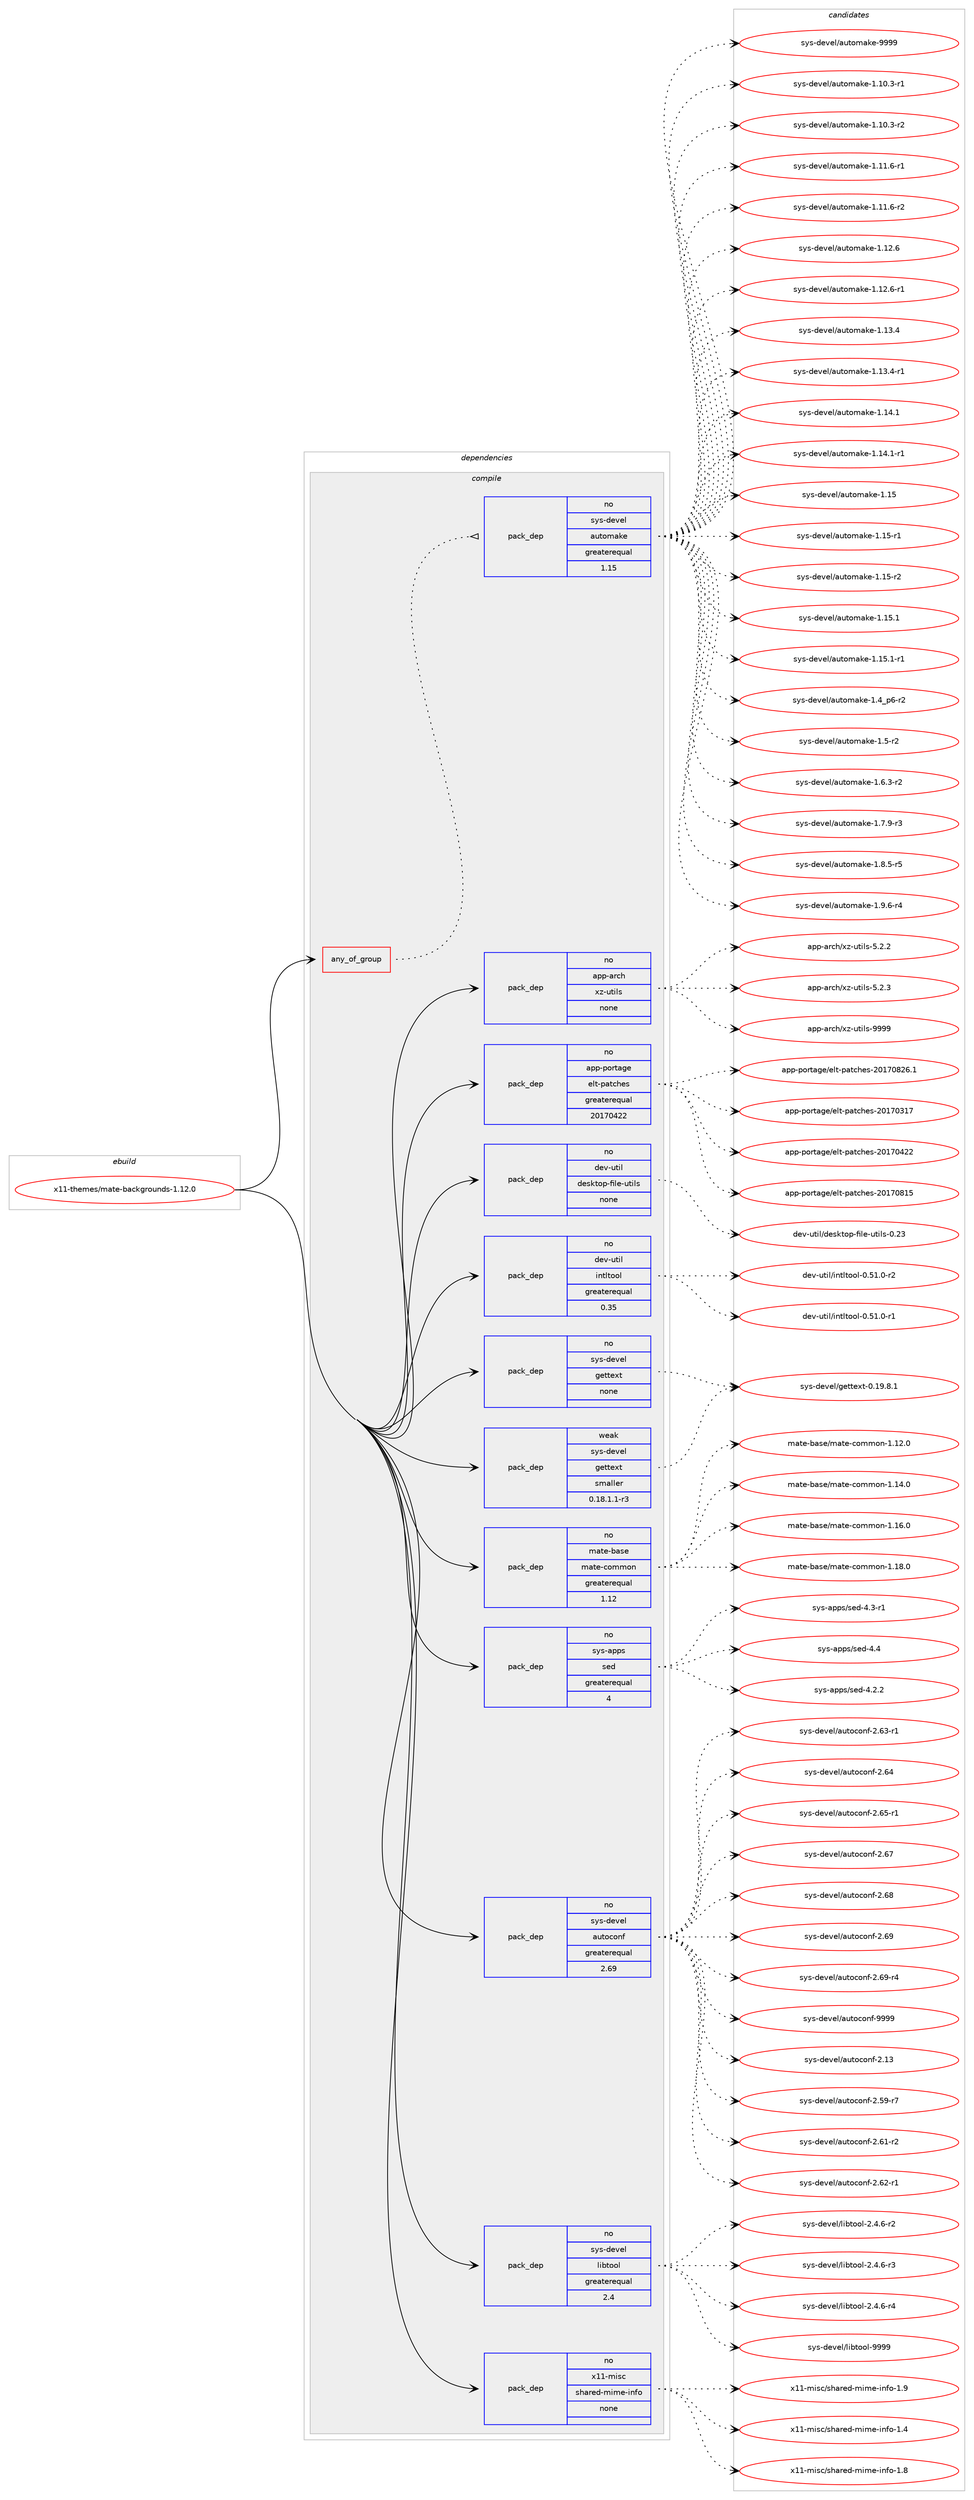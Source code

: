 digraph prolog {

# *************
# Graph options
# *************

newrank=true;
concentrate=true;
compound=true;
graph [rankdir=LR,fontname=Helvetica,fontsize=10,ranksep=1.5];#, ranksep=2.5, nodesep=0.2];
edge  [arrowhead=vee];
node  [fontname=Helvetica,fontsize=10];

# **********
# The ebuild
# **********

subgraph cluster_leftcol {
color=gray;
rank=same;
label=<<i>ebuild</i>>;
id [label="x11-themes/mate-backgrounds-1.12.0", color=red, width=4, href="../x11-themes/mate-backgrounds-1.12.0.svg"];
}

# ****************
# The dependencies
# ****************

subgraph cluster_midcol {
color=gray;
label=<<i>dependencies</i>>;
subgraph cluster_compile {
fillcolor="#eeeeee";
style=filled;
label=<<i>compile</i>>;
subgraph any9709 {
dependency530174 [label=<<TABLE BORDER="0" CELLBORDER="1" CELLSPACING="0" CELLPADDING="4"><TR><TD CELLPADDING="10">any_of_group</TD></TR></TABLE>>, shape=none, color=red];subgraph pack396239 {
dependency530175 [label=<<TABLE BORDER="0" CELLBORDER="1" CELLSPACING="0" CELLPADDING="4" WIDTH="220"><TR><TD ROWSPAN="6" CELLPADDING="30">pack_dep</TD></TR><TR><TD WIDTH="110">no</TD></TR><TR><TD>sys-devel</TD></TR><TR><TD>automake</TD></TR><TR><TD>greaterequal</TD></TR><TR><TD>1.15</TD></TR></TABLE>>, shape=none, color=blue];
}
dependency530174:e -> dependency530175:w [weight=20,style="dotted",arrowhead="oinv"];
}
id:e -> dependency530174:w [weight=20,style="solid",arrowhead="vee"];
subgraph pack396240 {
dependency530176 [label=<<TABLE BORDER="0" CELLBORDER="1" CELLSPACING="0" CELLPADDING="4" WIDTH="220"><TR><TD ROWSPAN="6" CELLPADDING="30">pack_dep</TD></TR><TR><TD WIDTH="110">no</TD></TR><TR><TD>app-arch</TD></TR><TR><TD>xz-utils</TD></TR><TR><TD>none</TD></TR><TR><TD></TD></TR></TABLE>>, shape=none, color=blue];
}
id:e -> dependency530176:w [weight=20,style="solid",arrowhead="vee"];
subgraph pack396241 {
dependency530177 [label=<<TABLE BORDER="0" CELLBORDER="1" CELLSPACING="0" CELLPADDING="4" WIDTH="220"><TR><TD ROWSPAN="6" CELLPADDING="30">pack_dep</TD></TR><TR><TD WIDTH="110">no</TD></TR><TR><TD>app-portage</TD></TR><TR><TD>elt-patches</TD></TR><TR><TD>greaterequal</TD></TR><TR><TD>20170422</TD></TR></TABLE>>, shape=none, color=blue];
}
id:e -> dependency530177:w [weight=20,style="solid",arrowhead="vee"];
subgraph pack396242 {
dependency530178 [label=<<TABLE BORDER="0" CELLBORDER="1" CELLSPACING="0" CELLPADDING="4" WIDTH="220"><TR><TD ROWSPAN="6" CELLPADDING="30">pack_dep</TD></TR><TR><TD WIDTH="110">no</TD></TR><TR><TD>dev-util</TD></TR><TR><TD>desktop-file-utils</TD></TR><TR><TD>none</TD></TR><TR><TD></TD></TR></TABLE>>, shape=none, color=blue];
}
id:e -> dependency530178:w [weight=20,style="solid",arrowhead="vee"];
subgraph pack396243 {
dependency530179 [label=<<TABLE BORDER="0" CELLBORDER="1" CELLSPACING="0" CELLPADDING="4" WIDTH="220"><TR><TD ROWSPAN="6" CELLPADDING="30">pack_dep</TD></TR><TR><TD WIDTH="110">no</TD></TR><TR><TD>dev-util</TD></TR><TR><TD>intltool</TD></TR><TR><TD>greaterequal</TD></TR><TR><TD>0.35</TD></TR></TABLE>>, shape=none, color=blue];
}
id:e -> dependency530179:w [weight=20,style="solid",arrowhead="vee"];
subgraph pack396244 {
dependency530180 [label=<<TABLE BORDER="0" CELLBORDER="1" CELLSPACING="0" CELLPADDING="4" WIDTH="220"><TR><TD ROWSPAN="6" CELLPADDING="30">pack_dep</TD></TR><TR><TD WIDTH="110">no</TD></TR><TR><TD>mate-base</TD></TR><TR><TD>mate-common</TD></TR><TR><TD>greaterequal</TD></TR><TR><TD>1.12</TD></TR></TABLE>>, shape=none, color=blue];
}
id:e -> dependency530180:w [weight=20,style="solid",arrowhead="vee"];
subgraph pack396245 {
dependency530181 [label=<<TABLE BORDER="0" CELLBORDER="1" CELLSPACING="0" CELLPADDING="4" WIDTH="220"><TR><TD ROWSPAN="6" CELLPADDING="30">pack_dep</TD></TR><TR><TD WIDTH="110">no</TD></TR><TR><TD>sys-apps</TD></TR><TR><TD>sed</TD></TR><TR><TD>greaterequal</TD></TR><TR><TD>4</TD></TR></TABLE>>, shape=none, color=blue];
}
id:e -> dependency530181:w [weight=20,style="solid",arrowhead="vee"];
subgraph pack396246 {
dependency530182 [label=<<TABLE BORDER="0" CELLBORDER="1" CELLSPACING="0" CELLPADDING="4" WIDTH="220"><TR><TD ROWSPAN="6" CELLPADDING="30">pack_dep</TD></TR><TR><TD WIDTH="110">no</TD></TR><TR><TD>sys-devel</TD></TR><TR><TD>autoconf</TD></TR><TR><TD>greaterequal</TD></TR><TR><TD>2.69</TD></TR></TABLE>>, shape=none, color=blue];
}
id:e -> dependency530182:w [weight=20,style="solid",arrowhead="vee"];
subgraph pack396247 {
dependency530183 [label=<<TABLE BORDER="0" CELLBORDER="1" CELLSPACING="0" CELLPADDING="4" WIDTH="220"><TR><TD ROWSPAN="6" CELLPADDING="30">pack_dep</TD></TR><TR><TD WIDTH="110">no</TD></TR><TR><TD>sys-devel</TD></TR><TR><TD>gettext</TD></TR><TR><TD>none</TD></TR><TR><TD></TD></TR></TABLE>>, shape=none, color=blue];
}
id:e -> dependency530183:w [weight=20,style="solid",arrowhead="vee"];
subgraph pack396248 {
dependency530184 [label=<<TABLE BORDER="0" CELLBORDER="1" CELLSPACING="0" CELLPADDING="4" WIDTH="220"><TR><TD ROWSPAN="6" CELLPADDING="30">pack_dep</TD></TR><TR><TD WIDTH="110">no</TD></TR><TR><TD>sys-devel</TD></TR><TR><TD>libtool</TD></TR><TR><TD>greaterequal</TD></TR><TR><TD>2.4</TD></TR></TABLE>>, shape=none, color=blue];
}
id:e -> dependency530184:w [weight=20,style="solid",arrowhead="vee"];
subgraph pack396249 {
dependency530185 [label=<<TABLE BORDER="0" CELLBORDER="1" CELLSPACING="0" CELLPADDING="4" WIDTH="220"><TR><TD ROWSPAN="6" CELLPADDING="30">pack_dep</TD></TR><TR><TD WIDTH="110">no</TD></TR><TR><TD>x11-misc</TD></TR><TR><TD>shared-mime-info</TD></TR><TR><TD>none</TD></TR><TR><TD></TD></TR></TABLE>>, shape=none, color=blue];
}
id:e -> dependency530185:w [weight=20,style="solid",arrowhead="vee"];
subgraph pack396250 {
dependency530186 [label=<<TABLE BORDER="0" CELLBORDER="1" CELLSPACING="0" CELLPADDING="4" WIDTH="220"><TR><TD ROWSPAN="6" CELLPADDING="30">pack_dep</TD></TR><TR><TD WIDTH="110">weak</TD></TR><TR><TD>sys-devel</TD></TR><TR><TD>gettext</TD></TR><TR><TD>smaller</TD></TR><TR><TD>0.18.1.1-r3</TD></TR></TABLE>>, shape=none, color=blue];
}
id:e -> dependency530186:w [weight=20,style="solid",arrowhead="vee"];
}
subgraph cluster_compileandrun {
fillcolor="#eeeeee";
style=filled;
label=<<i>compile and run</i>>;
}
subgraph cluster_run {
fillcolor="#eeeeee";
style=filled;
label=<<i>run</i>>;
}
}

# **************
# The candidates
# **************

subgraph cluster_choices {
rank=same;
color=gray;
label=<<i>candidates</i>>;

subgraph choice396239 {
color=black;
nodesep=1;
choice11512111545100101118101108479711711611110997107101454946494846514511449 [label="sys-devel/automake-1.10.3-r1", color=red, width=4,href="../sys-devel/automake-1.10.3-r1.svg"];
choice11512111545100101118101108479711711611110997107101454946494846514511450 [label="sys-devel/automake-1.10.3-r2", color=red, width=4,href="../sys-devel/automake-1.10.3-r2.svg"];
choice11512111545100101118101108479711711611110997107101454946494946544511449 [label="sys-devel/automake-1.11.6-r1", color=red, width=4,href="../sys-devel/automake-1.11.6-r1.svg"];
choice11512111545100101118101108479711711611110997107101454946494946544511450 [label="sys-devel/automake-1.11.6-r2", color=red, width=4,href="../sys-devel/automake-1.11.6-r2.svg"];
choice1151211154510010111810110847971171161111099710710145494649504654 [label="sys-devel/automake-1.12.6", color=red, width=4,href="../sys-devel/automake-1.12.6.svg"];
choice11512111545100101118101108479711711611110997107101454946495046544511449 [label="sys-devel/automake-1.12.6-r1", color=red, width=4,href="../sys-devel/automake-1.12.6-r1.svg"];
choice1151211154510010111810110847971171161111099710710145494649514652 [label="sys-devel/automake-1.13.4", color=red, width=4,href="../sys-devel/automake-1.13.4.svg"];
choice11512111545100101118101108479711711611110997107101454946495146524511449 [label="sys-devel/automake-1.13.4-r1", color=red, width=4,href="../sys-devel/automake-1.13.4-r1.svg"];
choice1151211154510010111810110847971171161111099710710145494649524649 [label="sys-devel/automake-1.14.1", color=red, width=4,href="../sys-devel/automake-1.14.1.svg"];
choice11512111545100101118101108479711711611110997107101454946495246494511449 [label="sys-devel/automake-1.14.1-r1", color=red, width=4,href="../sys-devel/automake-1.14.1-r1.svg"];
choice115121115451001011181011084797117116111109971071014549464953 [label="sys-devel/automake-1.15", color=red, width=4,href="../sys-devel/automake-1.15.svg"];
choice1151211154510010111810110847971171161111099710710145494649534511449 [label="sys-devel/automake-1.15-r1", color=red, width=4,href="../sys-devel/automake-1.15-r1.svg"];
choice1151211154510010111810110847971171161111099710710145494649534511450 [label="sys-devel/automake-1.15-r2", color=red, width=4,href="../sys-devel/automake-1.15-r2.svg"];
choice1151211154510010111810110847971171161111099710710145494649534649 [label="sys-devel/automake-1.15.1", color=red, width=4,href="../sys-devel/automake-1.15.1.svg"];
choice11512111545100101118101108479711711611110997107101454946495346494511449 [label="sys-devel/automake-1.15.1-r1", color=red, width=4,href="../sys-devel/automake-1.15.1-r1.svg"];
choice115121115451001011181011084797117116111109971071014549465295112544511450 [label="sys-devel/automake-1.4_p6-r2", color=red, width=4,href="../sys-devel/automake-1.4_p6-r2.svg"];
choice11512111545100101118101108479711711611110997107101454946534511450 [label="sys-devel/automake-1.5-r2", color=red, width=4,href="../sys-devel/automake-1.5-r2.svg"];
choice115121115451001011181011084797117116111109971071014549465446514511450 [label="sys-devel/automake-1.6.3-r2", color=red, width=4,href="../sys-devel/automake-1.6.3-r2.svg"];
choice115121115451001011181011084797117116111109971071014549465546574511451 [label="sys-devel/automake-1.7.9-r3", color=red, width=4,href="../sys-devel/automake-1.7.9-r3.svg"];
choice115121115451001011181011084797117116111109971071014549465646534511453 [label="sys-devel/automake-1.8.5-r5", color=red, width=4,href="../sys-devel/automake-1.8.5-r5.svg"];
choice115121115451001011181011084797117116111109971071014549465746544511452 [label="sys-devel/automake-1.9.6-r4", color=red, width=4,href="../sys-devel/automake-1.9.6-r4.svg"];
choice115121115451001011181011084797117116111109971071014557575757 [label="sys-devel/automake-9999", color=red, width=4,href="../sys-devel/automake-9999.svg"];
dependency530175:e -> choice11512111545100101118101108479711711611110997107101454946494846514511449:w [style=dotted,weight="100"];
dependency530175:e -> choice11512111545100101118101108479711711611110997107101454946494846514511450:w [style=dotted,weight="100"];
dependency530175:e -> choice11512111545100101118101108479711711611110997107101454946494946544511449:w [style=dotted,weight="100"];
dependency530175:e -> choice11512111545100101118101108479711711611110997107101454946494946544511450:w [style=dotted,weight="100"];
dependency530175:e -> choice1151211154510010111810110847971171161111099710710145494649504654:w [style=dotted,weight="100"];
dependency530175:e -> choice11512111545100101118101108479711711611110997107101454946495046544511449:w [style=dotted,weight="100"];
dependency530175:e -> choice1151211154510010111810110847971171161111099710710145494649514652:w [style=dotted,weight="100"];
dependency530175:e -> choice11512111545100101118101108479711711611110997107101454946495146524511449:w [style=dotted,weight="100"];
dependency530175:e -> choice1151211154510010111810110847971171161111099710710145494649524649:w [style=dotted,weight="100"];
dependency530175:e -> choice11512111545100101118101108479711711611110997107101454946495246494511449:w [style=dotted,weight="100"];
dependency530175:e -> choice115121115451001011181011084797117116111109971071014549464953:w [style=dotted,weight="100"];
dependency530175:e -> choice1151211154510010111810110847971171161111099710710145494649534511449:w [style=dotted,weight="100"];
dependency530175:e -> choice1151211154510010111810110847971171161111099710710145494649534511450:w [style=dotted,weight="100"];
dependency530175:e -> choice1151211154510010111810110847971171161111099710710145494649534649:w [style=dotted,weight="100"];
dependency530175:e -> choice11512111545100101118101108479711711611110997107101454946495346494511449:w [style=dotted,weight="100"];
dependency530175:e -> choice115121115451001011181011084797117116111109971071014549465295112544511450:w [style=dotted,weight="100"];
dependency530175:e -> choice11512111545100101118101108479711711611110997107101454946534511450:w [style=dotted,weight="100"];
dependency530175:e -> choice115121115451001011181011084797117116111109971071014549465446514511450:w [style=dotted,weight="100"];
dependency530175:e -> choice115121115451001011181011084797117116111109971071014549465546574511451:w [style=dotted,weight="100"];
dependency530175:e -> choice115121115451001011181011084797117116111109971071014549465646534511453:w [style=dotted,weight="100"];
dependency530175:e -> choice115121115451001011181011084797117116111109971071014549465746544511452:w [style=dotted,weight="100"];
dependency530175:e -> choice115121115451001011181011084797117116111109971071014557575757:w [style=dotted,weight="100"];
}
subgraph choice396240 {
color=black;
nodesep=1;
choice971121124597114991044712012245117116105108115455346504650 [label="app-arch/xz-utils-5.2.2", color=red, width=4,href="../app-arch/xz-utils-5.2.2.svg"];
choice971121124597114991044712012245117116105108115455346504651 [label="app-arch/xz-utils-5.2.3", color=red, width=4,href="../app-arch/xz-utils-5.2.3.svg"];
choice9711211245971149910447120122451171161051081154557575757 [label="app-arch/xz-utils-9999", color=red, width=4,href="../app-arch/xz-utils-9999.svg"];
dependency530176:e -> choice971121124597114991044712012245117116105108115455346504650:w [style=dotted,weight="100"];
dependency530176:e -> choice971121124597114991044712012245117116105108115455346504651:w [style=dotted,weight="100"];
dependency530176:e -> choice9711211245971149910447120122451171161051081154557575757:w [style=dotted,weight="100"];
}
subgraph choice396241 {
color=black;
nodesep=1;
choice97112112451121111141169710310147101108116451129711699104101115455048495548514955 [label="app-portage/elt-patches-20170317", color=red, width=4,href="../app-portage/elt-patches-20170317.svg"];
choice97112112451121111141169710310147101108116451129711699104101115455048495548525050 [label="app-portage/elt-patches-20170422", color=red, width=4,href="../app-portage/elt-patches-20170422.svg"];
choice97112112451121111141169710310147101108116451129711699104101115455048495548564953 [label="app-portage/elt-patches-20170815", color=red, width=4,href="../app-portage/elt-patches-20170815.svg"];
choice971121124511211111411697103101471011081164511297116991041011154550484955485650544649 [label="app-portage/elt-patches-20170826.1", color=red, width=4,href="../app-portage/elt-patches-20170826.1.svg"];
dependency530177:e -> choice97112112451121111141169710310147101108116451129711699104101115455048495548514955:w [style=dotted,weight="100"];
dependency530177:e -> choice97112112451121111141169710310147101108116451129711699104101115455048495548525050:w [style=dotted,weight="100"];
dependency530177:e -> choice97112112451121111141169710310147101108116451129711699104101115455048495548564953:w [style=dotted,weight="100"];
dependency530177:e -> choice971121124511211111411697103101471011081164511297116991041011154550484955485650544649:w [style=dotted,weight="100"];
}
subgraph choice396242 {
color=black;
nodesep=1;
choice100101118451171161051084710010111510711611111245102105108101451171161051081154548465051 [label="dev-util/desktop-file-utils-0.23", color=red, width=4,href="../dev-util/desktop-file-utils-0.23.svg"];
dependency530178:e -> choice100101118451171161051084710010111510711611111245102105108101451171161051081154548465051:w [style=dotted,weight="100"];
}
subgraph choice396243 {
color=black;
nodesep=1;
choice1001011184511711610510847105110116108116111111108454846534946484511449 [label="dev-util/intltool-0.51.0-r1", color=red, width=4,href="../dev-util/intltool-0.51.0-r1.svg"];
choice1001011184511711610510847105110116108116111111108454846534946484511450 [label="dev-util/intltool-0.51.0-r2", color=red, width=4,href="../dev-util/intltool-0.51.0-r2.svg"];
dependency530179:e -> choice1001011184511711610510847105110116108116111111108454846534946484511449:w [style=dotted,weight="100"];
dependency530179:e -> choice1001011184511711610510847105110116108116111111108454846534946484511450:w [style=dotted,weight="100"];
}
subgraph choice396244 {
color=black;
nodesep=1;
choice109971161014598971151014710997116101459911110910911111045494649504648 [label="mate-base/mate-common-1.12.0", color=red, width=4,href="../mate-base/mate-common-1.12.0.svg"];
choice109971161014598971151014710997116101459911110910911111045494649524648 [label="mate-base/mate-common-1.14.0", color=red, width=4,href="../mate-base/mate-common-1.14.0.svg"];
choice109971161014598971151014710997116101459911110910911111045494649544648 [label="mate-base/mate-common-1.16.0", color=red, width=4,href="../mate-base/mate-common-1.16.0.svg"];
choice109971161014598971151014710997116101459911110910911111045494649564648 [label="mate-base/mate-common-1.18.0", color=red, width=4,href="../mate-base/mate-common-1.18.0.svg"];
dependency530180:e -> choice109971161014598971151014710997116101459911110910911111045494649504648:w [style=dotted,weight="100"];
dependency530180:e -> choice109971161014598971151014710997116101459911110910911111045494649524648:w [style=dotted,weight="100"];
dependency530180:e -> choice109971161014598971151014710997116101459911110910911111045494649544648:w [style=dotted,weight="100"];
dependency530180:e -> choice109971161014598971151014710997116101459911110910911111045494649564648:w [style=dotted,weight="100"];
}
subgraph choice396245 {
color=black;
nodesep=1;
choice115121115459711211211547115101100455246504650 [label="sys-apps/sed-4.2.2", color=red, width=4,href="../sys-apps/sed-4.2.2.svg"];
choice115121115459711211211547115101100455246514511449 [label="sys-apps/sed-4.3-r1", color=red, width=4,href="../sys-apps/sed-4.3-r1.svg"];
choice11512111545971121121154711510110045524652 [label="sys-apps/sed-4.4", color=red, width=4,href="../sys-apps/sed-4.4.svg"];
dependency530181:e -> choice115121115459711211211547115101100455246504650:w [style=dotted,weight="100"];
dependency530181:e -> choice115121115459711211211547115101100455246514511449:w [style=dotted,weight="100"];
dependency530181:e -> choice11512111545971121121154711510110045524652:w [style=dotted,weight="100"];
}
subgraph choice396246 {
color=black;
nodesep=1;
choice115121115451001011181011084797117116111991111101024550464951 [label="sys-devel/autoconf-2.13", color=red, width=4,href="../sys-devel/autoconf-2.13.svg"];
choice1151211154510010111810110847971171161119911111010245504653574511455 [label="sys-devel/autoconf-2.59-r7", color=red, width=4,href="../sys-devel/autoconf-2.59-r7.svg"];
choice1151211154510010111810110847971171161119911111010245504654494511450 [label="sys-devel/autoconf-2.61-r2", color=red, width=4,href="../sys-devel/autoconf-2.61-r2.svg"];
choice1151211154510010111810110847971171161119911111010245504654504511449 [label="sys-devel/autoconf-2.62-r1", color=red, width=4,href="../sys-devel/autoconf-2.62-r1.svg"];
choice1151211154510010111810110847971171161119911111010245504654514511449 [label="sys-devel/autoconf-2.63-r1", color=red, width=4,href="../sys-devel/autoconf-2.63-r1.svg"];
choice115121115451001011181011084797117116111991111101024550465452 [label="sys-devel/autoconf-2.64", color=red, width=4,href="../sys-devel/autoconf-2.64.svg"];
choice1151211154510010111810110847971171161119911111010245504654534511449 [label="sys-devel/autoconf-2.65-r1", color=red, width=4,href="../sys-devel/autoconf-2.65-r1.svg"];
choice115121115451001011181011084797117116111991111101024550465455 [label="sys-devel/autoconf-2.67", color=red, width=4,href="../sys-devel/autoconf-2.67.svg"];
choice115121115451001011181011084797117116111991111101024550465456 [label="sys-devel/autoconf-2.68", color=red, width=4,href="../sys-devel/autoconf-2.68.svg"];
choice115121115451001011181011084797117116111991111101024550465457 [label="sys-devel/autoconf-2.69", color=red, width=4,href="../sys-devel/autoconf-2.69.svg"];
choice1151211154510010111810110847971171161119911111010245504654574511452 [label="sys-devel/autoconf-2.69-r4", color=red, width=4,href="../sys-devel/autoconf-2.69-r4.svg"];
choice115121115451001011181011084797117116111991111101024557575757 [label="sys-devel/autoconf-9999", color=red, width=4,href="../sys-devel/autoconf-9999.svg"];
dependency530182:e -> choice115121115451001011181011084797117116111991111101024550464951:w [style=dotted,weight="100"];
dependency530182:e -> choice1151211154510010111810110847971171161119911111010245504653574511455:w [style=dotted,weight="100"];
dependency530182:e -> choice1151211154510010111810110847971171161119911111010245504654494511450:w [style=dotted,weight="100"];
dependency530182:e -> choice1151211154510010111810110847971171161119911111010245504654504511449:w [style=dotted,weight="100"];
dependency530182:e -> choice1151211154510010111810110847971171161119911111010245504654514511449:w [style=dotted,weight="100"];
dependency530182:e -> choice115121115451001011181011084797117116111991111101024550465452:w [style=dotted,weight="100"];
dependency530182:e -> choice1151211154510010111810110847971171161119911111010245504654534511449:w [style=dotted,weight="100"];
dependency530182:e -> choice115121115451001011181011084797117116111991111101024550465455:w [style=dotted,weight="100"];
dependency530182:e -> choice115121115451001011181011084797117116111991111101024550465456:w [style=dotted,weight="100"];
dependency530182:e -> choice115121115451001011181011084797117116111991111101024550465457:w [style=dotted,weight="100"];
dependency530182:e -> choice1151211154510010111810110847971171161119911111010245504654574511452:w [style=dotted,weight="100"];
dependency530182:e -> choice115121115451001011181011084797117116111991111101024557575757:w [style=dotted,weight="100"];
}
subgraph choice396247 {
color=black;
nodesep=1;
choice1151211154510010111810110847103101116116101120116454846495746564649 [label="sys-devel/gettext-0.19.8.1", color=red, width=4,href="../sys-devel/gettext-0.19.8.1.svg"];
dependency530183:e -> choice1151211154510010111810110847103101116116101120116454846495746564649:w [style=dotted,weight="100"];
}
subgraph choice396248 {
color=black;
nodesep=1;
choice1151211154510010111810110847108105981161111111084550465246544511450 [label="sys-devel/libtool-2.4.6-r2", color=red, width=4,href="../sys-devel/libtool-2.4.6-r2.svg"];
choice1151211154510010111810110847108105981161111111084550465246544511451 [label="sys-devel/libtool-2.4.6-r3", color=red, width=4,href="../sys-devel/libtool-2.4.6-r3.svg"];
choice1151211154510010111810110847108105981161111111084550465246544511452 [label="sys-devel/libtool-2.4.6-r4", color=red, width=4,href="../sys-devel/libtool-2.4.6-r4.svg"];
choice1151211154510010111810110847108105981161111111084557575757 [label="sys-devel/libtool-9999", color=red, width=4,href="../sys-devel/libtool-9999.svg"];
dependency530184:e -> choice1151211154510010111810110847108105981161111111084550465246544511450:w [style=dotted,weight="100"];
dependency530184:e -> choice1151211154510010111810110847108105981161111111084550465246544511451:w [style=dotted,weight="100"];
dependency530184:e -> choice1151211154510010111810110847108105981161111111084550465246544511452:w [style=dotted,weight="100"];
dependency530184:e -> choice1151211154510010111810110847108105981161111111084557575757:w [style=dotted,weight="100"];
}
subgraph choice396249 {
color=black;
nodesep=1;
choice120494945109105115994711510497114101100451091051091014510511010211145494652 [label="x11-misc/shared-mime-info-1.4", color=red, width=4,href="../x11-misc/shared-mime-info-1.4.svg"];
choice120494945109105115994711510497114101100451091051091014510511010211145494656 [label="x11-misc/shared-mime-info-1.8", color=red, width=4,href="../x11-misc/shared-mime-info-1.8.svg"];
choice120494945109105115994711510497114101100451091051091014510511010211145494657 [label="x11-misc/shared-mime-info-1.9", color=red, width=4,href="../x11-misc/shared-mime-info-1.9.svg"];
dependency530185:e -> choice120494945109105115994711510497114101100451091051091014510511010211145494652:w [style=dotted,weight="100"];
dependency530185:e -> choice120494945109105115994711510497114101100451091051091014510511010211145494656:w [style=dotted,weight="100"];
dependency530185:e -> choice120494945109105115994711510497114101100451091051091014510511010211145494657:w [style=dotted,weight="100"];
}
subgraph choice396250 {
color=black;
nodesep=1;
choice1151211154510010111810110847103101116116101120116454846495746564649 [label="sys-devel/gettext-0.19.8.1", color=red, width=4,href="../sys-devel/gettext-0.19.8.1.svg"];
dependency530186:e -> choice1151211154510010111810110847103101116116101120116454846495746564649:w [style=dotted,weight="100"];
}
}

}
